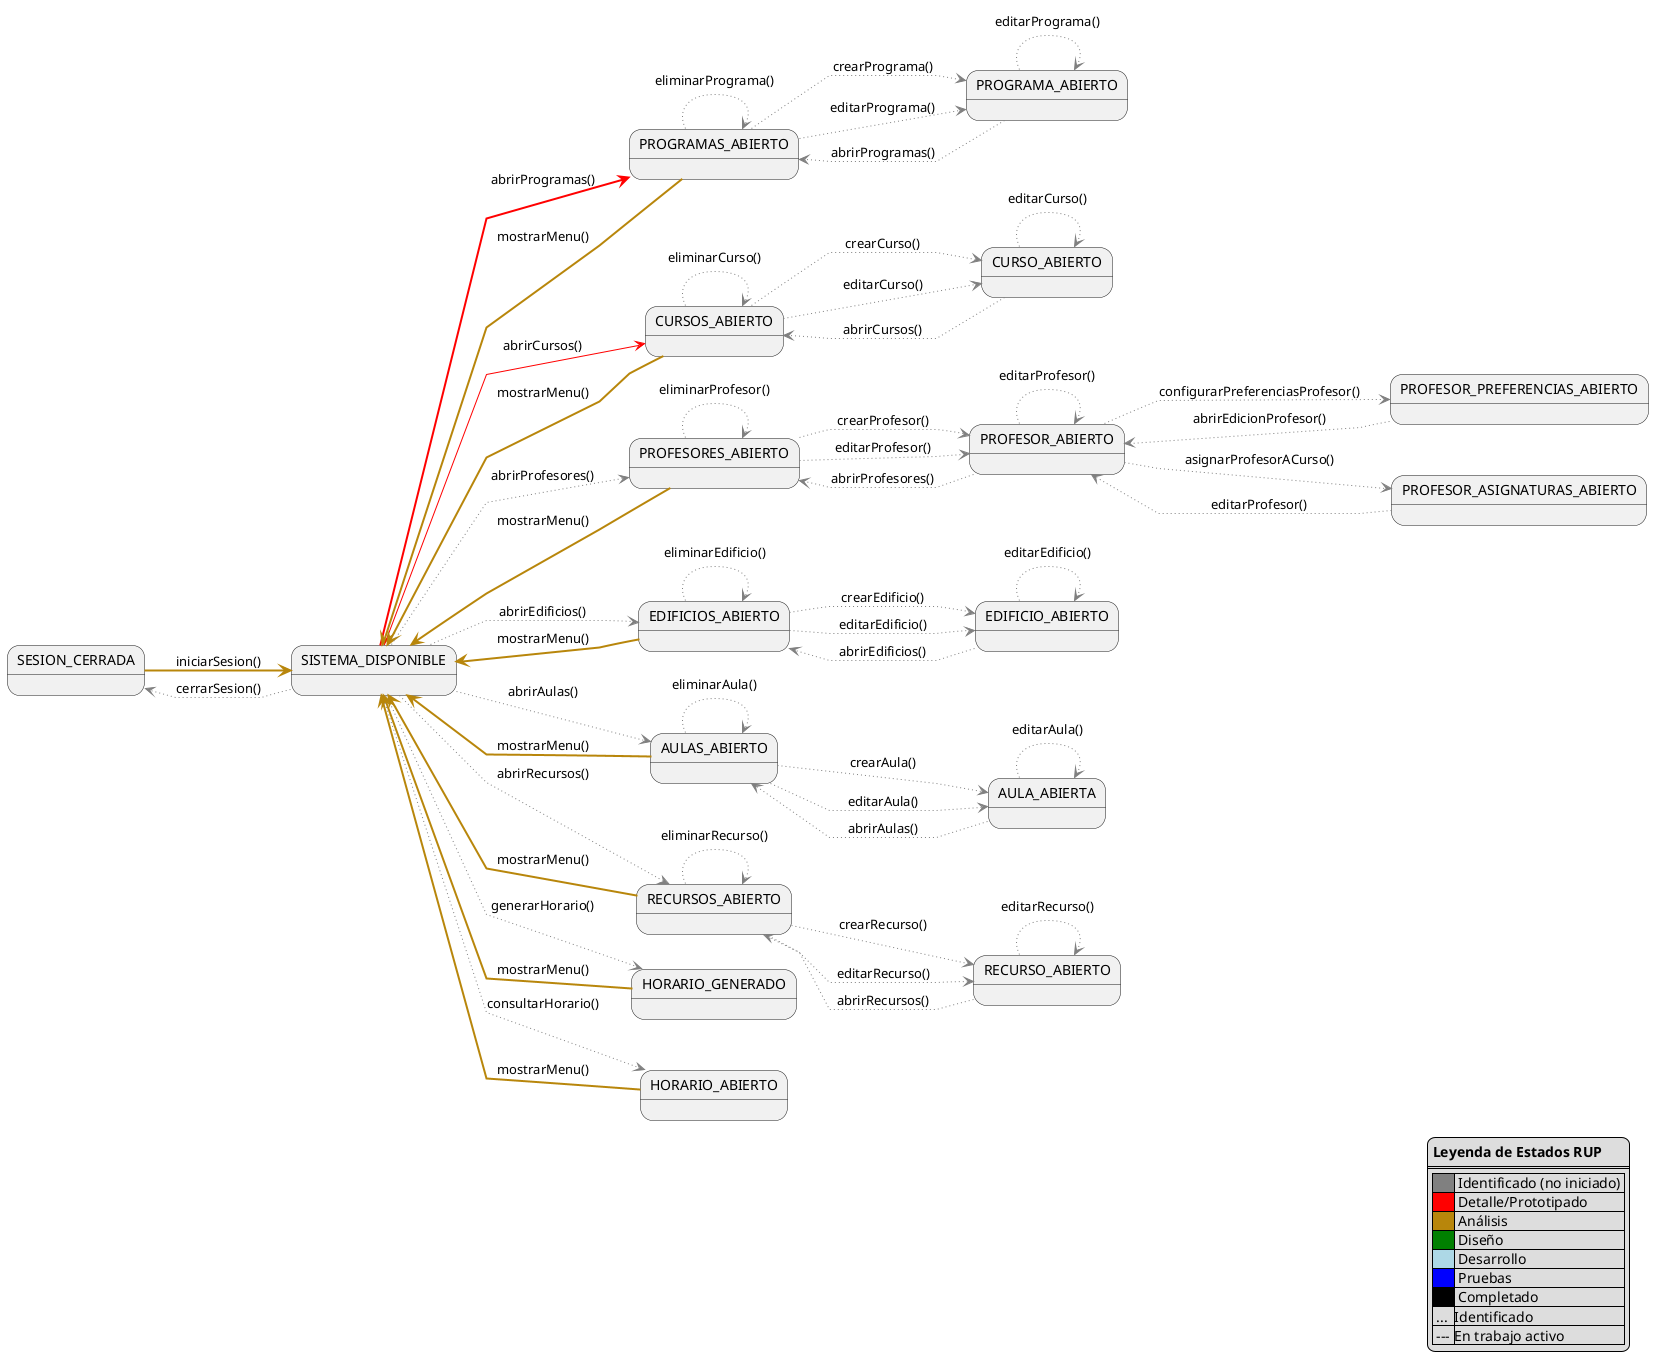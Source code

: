 @startuml diagrama-contexto-administrador

left to right direction
skinparam linetype polyline

legend bottom right
    **Leyenda de Estados RUP**
    ====
    |<#gray>     | Identificado (no iniciado) |
    |<#red>      | Detalle/Prototipado |
    |<#darkgoldenrod>| Análisis |
    |<#green>    | Diseño |
    |<#lightblue>| Desarrollo |
    |<#blue>     | Pruebas |
    |<#black>    | Completado |
    | ... |Identificado|
    | --- |En trabajo activo|
end legend

state "SESION_CERRADA" as NoAuth
state "SISTEMA_DISPONIBLE" as Menu

state "PROGRAMAS_ABIERTO" as ListProgramas
state "PROGRAMA_ABIERTO" as EditPrograma
state "CURSOS_ABIERTO" as ListCursos
state "CURSO_ABIERTO" as EditCurso
state "PROFESORES_ABIERTO" as ListProfesores
state "PROFESOR_ABIERTO" as EditProfesor
state "PROFESOR_PREFERENCIAS_ABIERTO" as EditProfesorPreferencias
state "EDIFICIOS_ABIERTO" as ListEdificios
state "EDIFICIO_ABIERTO" as EditEdificio
state "AULAS_ABIERTO" as ListAulas
state "AULA_ABIERTA" as EditAula
state "RECURSOS_ABIERTO" as ListRecursos
state "RECURSO_ABIERTO" as EditRecurso

state "PROFESOR_ASIGNATURAS_ABIERTO" as Asignaciones
state "HORARIO_GENERADO" as Generacion
state "HORARIO_ABIERTO" as Consulta

NoAuth -[#darkgoldenrod,thickness=2]-> Menu: iniciarSesion()

Menu -[#gray,dotted]-> NoAuth: cerrarSesion()
Menu -[#red,thickness=2]-> ListProgramas: abrirProgramas()
Menu -[#red,thickness=1]-> ListCursos: abrirCursos()
Menu -[#gray,dotted]-> ListProfesores: abrirProfesores()
Menu -[#gray,dotted]-> ListEdificios: abrirEdificios()
Menu -[#gray,dotted]-> ListAulas: abrirAulas()
Menu -[#gray,dotted]-> ListRecursos: abrirRecursos()
Menu -[#gray,dotted]-> Generacion: generarHorario()
Menu -[#gray,dotted]-> Consulta: consultarHorario()

EditProfesor -[#gray,dotted]-> Asignaciones: asignarProfesorACurso()

Asignaciones -[#gray,dotted]-> EditProfesor: editarProfesor()
ListProgramas -[#gray,dotted]-> EditPrograma: crearPrograma()
ListProgramas -[#gray,dotted]-> EditPrograma: editarPrograma()
ListProgramas -[#gray,dotted]-> ListProgramas: eliminarPrograma()
EditPrograma -[#gray,dotted]-> EditPrograma: editarPrograma()
EditPrograma -[#gray,dotted]-> ListProgramas: abrirProgramas()
ListCursos -[#gray,dotted]-> EditCurso: crearCurso()
ListCursos -[#gray,dotted]-> EditCurso: editarCurso()
ListCursos -[#gray,dotted]-> ListCursos: eliminarCurso()
EditCurso -[#gray,dotted]-> EditCurso: editarCurso()
EditCurso -[#gray,dotted]-> ListCursos: abrirCursos()
ListProfesores -[#gray,dotted]-> EditProfesor: crearProfesor()
ListProfesores -[#gray,dotted]-> EditProfesor: editarProfesor()
ListProfesores -[#gray,dotted]-> ListProfesores: eliminarProfesor()
EditProfesor -[#gray,dotted]-> EditProfesor: editarProfesor()
EditProfesor -[#gray,dotted]-> EditProfesorPreferencias: configurarPreferenciasProfesor()
EditProfesor -[#gray,dotted]-> ListProfesores: abrirProfesores()
EditProfesorPreferencias -[#gray,dotted]-> EditProfesor: abrirEdicionProfesor()
ListEdificios -[#gray,dotted]-> EditEdificio: crearEdificio()
ListEdificios -[#gray,dotted]-> EditEdificio: editarEdificio()
ListEdificios -[#gray,dotted]-> ListEdificios: eliminarEdificio()
EditEdificio -[#gray,dotted]-> EditEdificio: editarEdificio()
EditEdificio -[#gray,dotted]-> ListEdificios: abrirEdificios()
ListAulas -[#gray,dotted]-> EditAula: crearAula()
ListAulas -[#gray,dotted]-> EditAula: editarAula()
ListAulas -[#gray,dotted]-> ListAulas: eliminarAula()
EditAula -[#gray,dotted]-> EditAula: editarAula()
EditAula -[#gray,dotted]-> ListAulas: abrirAulas()
ListRecursos -[#gray,dotted]-> EditRecurso: crearRecurso()
ListRecursos -[#gray,dotted]-> EditRecurso: editarRecurso()
ListRecursos -[#gray,dotted]-> ListRecursos: eliminarRecurso()
EditRecurso -[#gray,dotted]-> EditRecurso: editarRecurso()
EditRecurso -[#gray,dotted]-> ListRecursos: abrirRecursos()
ListProgramas -[#darkgoldenrod,thickness=2]-> Menu: mostrarMenu()
ListCursos -[#darkgoldenrod,thickness=2]-> Menu: mostrarMenu()
ListProfesores -[#darkgoldenrod,thickness=2]-> Menu: mostrarMenu()
ListEdificios -[#darkgoldenrod,thickness=2]-> Menu: mostrarMenu()
ListAulas -[#darkgoldenrod,thickness=2]-> Menu: mostrarMenu()
ListRecursos -[#darkgoldenrod,thickness=2]-> Menu: mostrarMenu()
Generacion -[#darkgoldenrod,thickness=2]-> Menu: mostrarMenu()
Consulta -[#darkgoldenrod,thickness=2]-> Menu: mostrarMenu()
@enduml